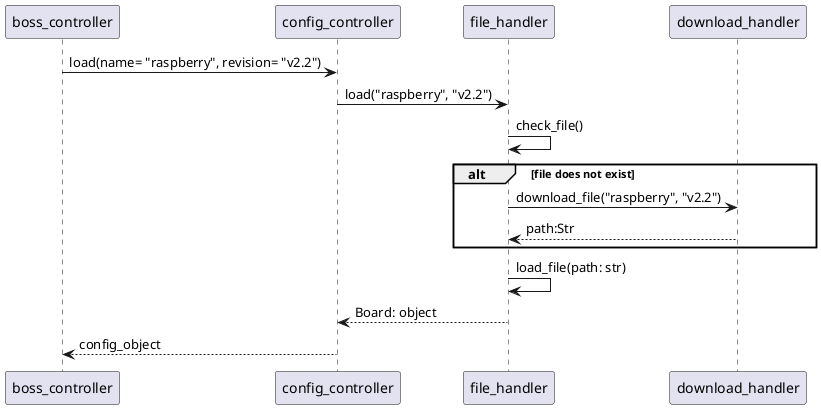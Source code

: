 @startuml
boss_controller -> config_controller: load(name= "raspberry", revision= "v2.2")
config_controller -> file_handler: load("raspberry", "v2.2")
file_handler -> file_handler: check_file()
alt file does not exist
    file_handler -> download_handler: download_file("raspberry", "v2.2")
    download_handler --> file_handler: path:Str

end
file_handler -> file_handler: load_file(path: str)
file_handler --> config_controller: Board: object

config_controller --> boss_controller: config_object
@enduml